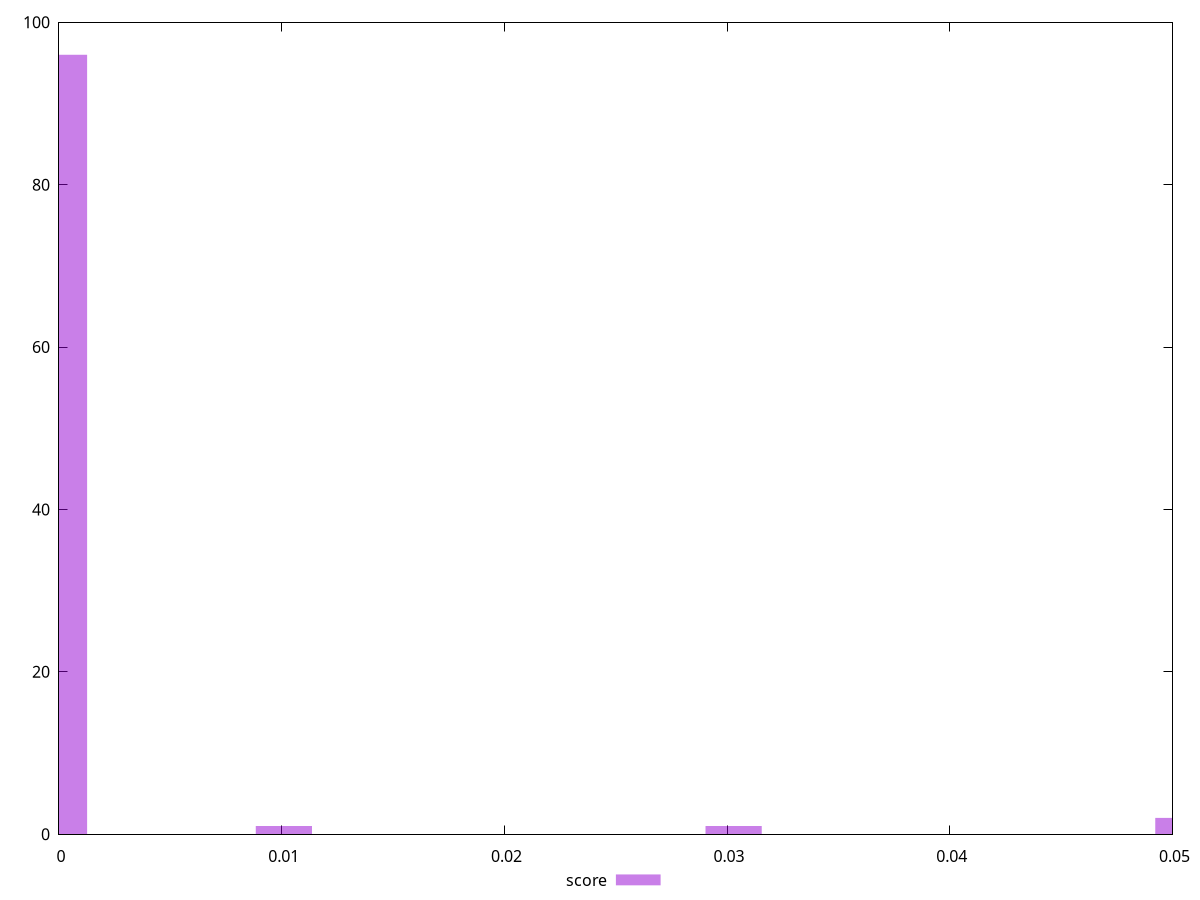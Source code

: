 reset

$score <<EOF
0 96
0.03029292628386667 1
0.05048821047311112 2
0.010097642094622224 1
EOF

set key outside below
set boxwidth 0.002524410523655556
set xrange [0:0.05]
set yrange [0:100]
set trange [0:100]
set style fill transparent solid 0.5 noborder
set terminal svg size 640, 490 enhanced background rgb 'white'
set output "reports/report_00030_2021-02-24T20-42-31.540Z/uses-text-compression/samples/music/score/histogram.svg"

plot $score title "score" with boxes

reset
